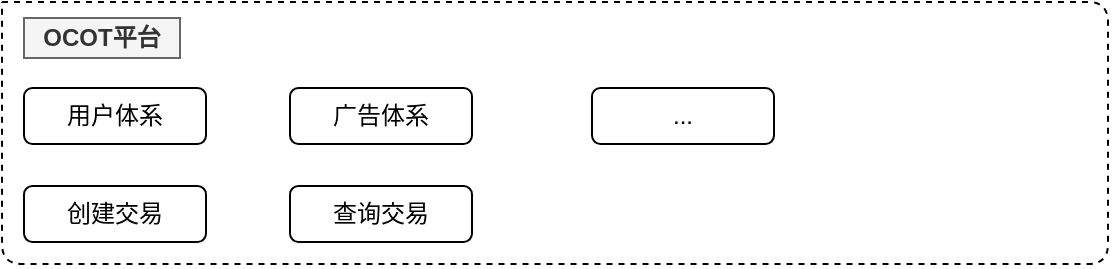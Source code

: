 <mxfile version="11.3.0" type="github" pages="1"><diagram id="ybbbF9Ips_LNxDzgqKM6" name="第 1 页"><mxGraphModel dx="1822" dy="794" grid="0" gridSize="10" guides="1" tooltips="1" connect="1" arrows="1" fold="1" page="0" pageScale="1" pageWidth="827" pageHeight="1169" math="0" shadow="0"><root><mxCell id="0"/><mxCell id="1" parent="0"/><mxCell id="frH8ttqrZoPlYyRedVNz-8" value="" style="group" vertex="1" connectable="0" parent="1"><mxGeometry x="-6" y="77" width="553" height="131" as="geometry"/></mxCell><mxCell id="frH8ttqrZoPlYyRedVNz-1" value="" style="endArrow=none;dashed=1;html=1;" edge="1" parent="frH8ttqrZoPlYyRedVNz-8"><mxGeometry width="50" height="50" relative="1" as="geometry"><mxPoint as="sourcePoint"/><mxPoint as="targetPoint"/><Array as="points"><mxPoint x="553"/><mxPoint x="553" y="131"/><mxPoint y="131"/></Array></mxGeometry></mxCell><mxCell id="frH8ttqrZoPlYyRedVNz-2" value="OCOT平台" style="text;html=1;strokeColor=#666666;fillColor=#f5f5f5;align=center;verticalAlign=middle;whiteSpace=wrap;rounded=0;fontStyle=1;fontColor=#333333;" vertex="1" parent="frH8ttqrZoPlYyRedVNz-8"><mxGeometry x="11" y="8" width="78" height="20" as="geometry"/></mxCell><mxCell id="frH8ttqrZoPlYyRedVNz-3" value="用户体系" style="rounded=1;whiteSpace=wrap;html=1;" vertex="1" parent="frH8ttqrZoPlYyRedVNz-8"><mxGeometry x="11" y="43" width="91" height="28" as="geometry"/></mxCell><mxCell id="frH8ttqrZoPlYyRedVNz-4" value="广告体系" style="rounded=1;whiteSpace=wrap;html=1;" vertex="1" parent="frH8ttqrZoPlYyRedVNz-8"><mxGeometry x="144" y="43" width="91" height="28" as="geometry"/></mxCell><mxCell id="frH8ttqrZoPlYyRedVNz-5" value="..." style="rounded=1;whiteSpace=wrap;html=1;" vertex="1" parent="frH8ttqrZoPlYyRedVNz-8"><mxGeometry x="295" y="43" width="91" height="28" as="geometry"/></mxCell><mxCell id="frH8ttqrZoPlYyRedVNz-6" value="创建交易" style="rounded=1;whiteSpace=wrap;html=1;" vertex="1" parent="frH8ttqrZoPlYyRedVNz-8"><mxGeometry x="11" y="92" width="91" height="28" as="geometry"/></mxCell><mxCell id="frH8ttqrZoPlYyRedVNz-7" value="查询交易" style="rounded=1;whiteSpace=wrap;html=1;" vertex="1" parent="frH8ttqrZoPlYyRedVNz-8"><mxGeometry x="144" y="92" width="91" height="28" as="geometry"/></mxCell></root></mxGraphModel></diagram></mxfile>